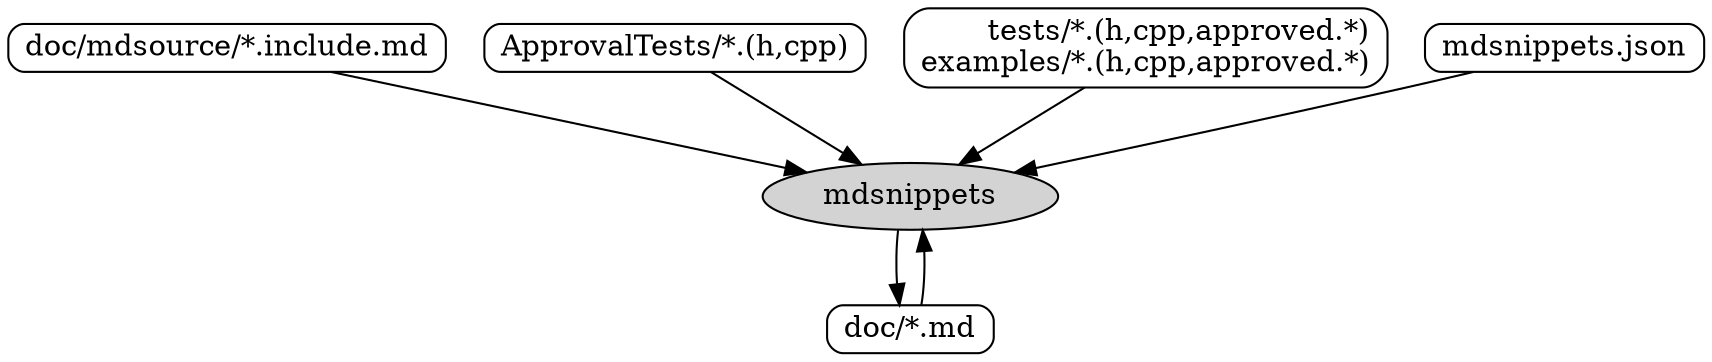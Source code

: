 digraph mdsnippets_flow {
    rankdir = "TB"
    node [fontsize = 14, shape = box, style="rounded", height = 0.25]
    edge [fontsize = 14]

    "mdsnippets" [shape = oval, fillcolor = lightgray, style = filled]

    "docs_md" [label = "doc/*.md"]
    "docs_md" -> "mdsnippets"

    "docs_include_md" [label = "doc/mdsource/*.include.md"]
    "docs_include_md" -> "mdsnippets"

    "ApprovalTests" [label = "ApprovalTests/*.(h,cpp)"]
    "ApprovalTests" -> "mdsnippets"

    "tests_source" [label = "tests/*.(h,cpp,approved.*)\rexamples/*.(h,cpp,approved.*)"]
    "tests_source" -> "mdsnippets"

    "mdsnippets_json" [label = "mdsnippets.json"]
    "mdsnippets_json" -> "mdsnippets"

    "mdsnippets" -> "docs_md"
}
